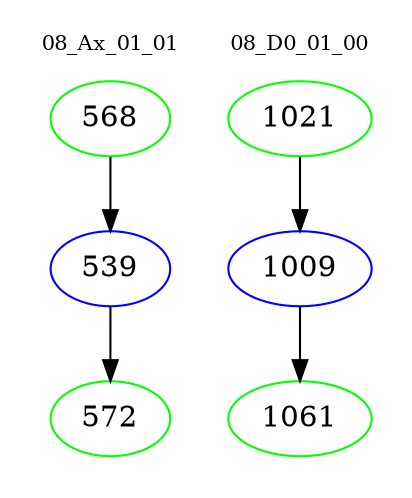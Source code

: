 digraph{
subgraph cluster_0 {
color = white
label = "08_Ax_01_01";
fontsize=10;
T0_568 [label="568", color="green"]
T0_568 -> T0_539 [color="black"]
T0_539 [label="539", color="blue"]
T0_539 -> T0_572 [color="black"]
T0_572 [label="572", color="green"]
}
subgraph cluster_1 {
color = white
label = "08_D0_01_00";
fontsize=10;
T1_1021 [label="1021", color="green"]
T1_1021 -> T1_1009 [color="black"]
T1_1009 [label="1009", color="blue"]
T1_1009 -> T1_1061 [color="black"]
T1_1061 [label="1061", color="green"]
}
}
